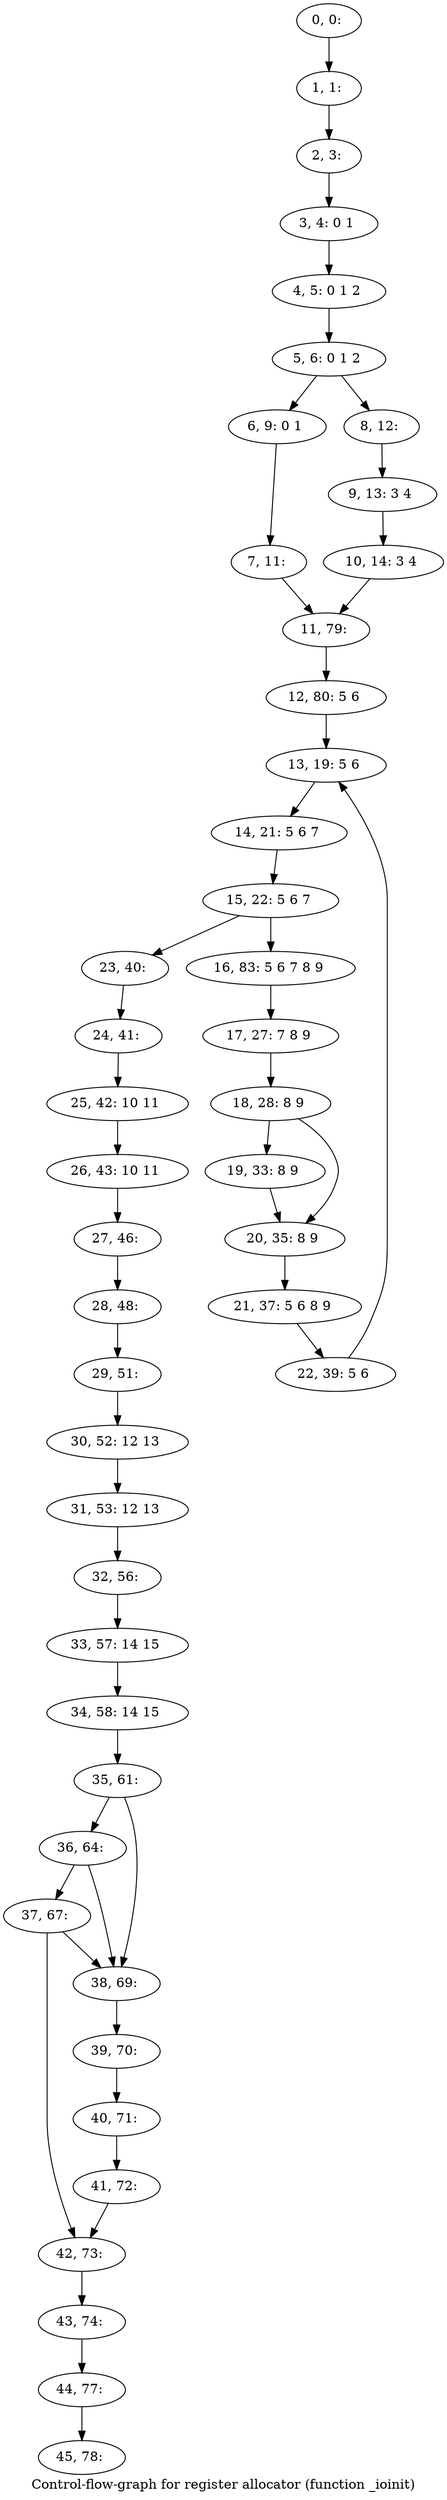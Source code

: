 digraph G {
graph [label="Control-flow-graph for register allocator (function _ioinit)"]
0[label="0, 0: "];
1[label="1, 1: "];
2[label="2, 3: "];
3[label="3, 4: 0 1 "];
4[label="4, 5: 0 1 2 "];
5[label="5, 6: 0 1 2 "];
6[label="6, 9: 0 1 "];
7[label="7, 11: "];
8[label="8, 12: "];
9[label="9, 13: 3 4 "];
10[label="10, 14: 3 4 "];
11[label="11, 79: "];
12[label="12, 80: 5 6 "];
13[label="13, 19: 5 6 "];
14[label="14, 21: 5 6 7 "];
15[label="15, 22: 5 6 7 "];
16[label="16, 83: 5 6 7 8 9 "];
17[label="17, 27: 7 8 9 "];
18[label="18, 28: 8 9 "];
19[label="19, 33: 8 9 "];
20[label="20, 35: 8 9 "];
21[label="21, 37: 5 6 8 9 "];
22[label="22, 39: 5 6 "];
23[label="23, 40: "];
24[label="24, 41: "];
25[label="25, 42: 10 11 "];
26[label="26, 43: 10 11 "];
27[label="27, 46: "];
28[label="28, 48: "];
29[label="29, 51: "];
30[label="30, 52: 12 13 "];
31[label="31, 53: 12 13 "];
32[label="32, 56: "];
33[label="33, 57: 14 15 "];
34[label="34, 58: 14 15 "];
35[label="35, 61: "];
36[label="36, 64: "];
37[label="37, 67: "];
38[label="38, 69: "];
39[label="39, 70: "];
40[label="40, 71: "];
41[label="41, 72: "];
42[label="42, 73: "];
43[label="43, 74: "];
44[label="44, 77: "];
45[label="45, 78: "];
0->1 ;
1->2 ;
2->3 ;
3->4 ;
4->5 ;
5->6 ;
5->8 ;
6->7 ;
7->11 ;
8->9 ;
9->10 ;
10->11 ;
11->12 ;
12->13 ;
13->14 ;
14->15 ;
15->16 ;
15->23 ;
16->17 ;
17->18 ;
18->19 ;
18->20 ;
19->20 ;
20->21 ;
21->22 ;
22->13 ;
23->24 ;
24->25 ;
25->26 ;
26->27 ;
27->28 ;
28->29 ;
29->30 ;
30->31 ;
31->32 ;
32->33 ;
33->34 ;
34->35 ;
35->36 ;
35->38 ;
36->37 ;
36->38 ;
37->38 ;
37->42 ;
38->39 ;
39->40 ;
40->41 ;
41->42 ;
42->43 ;
43->44 ;
44->45 ;
}
